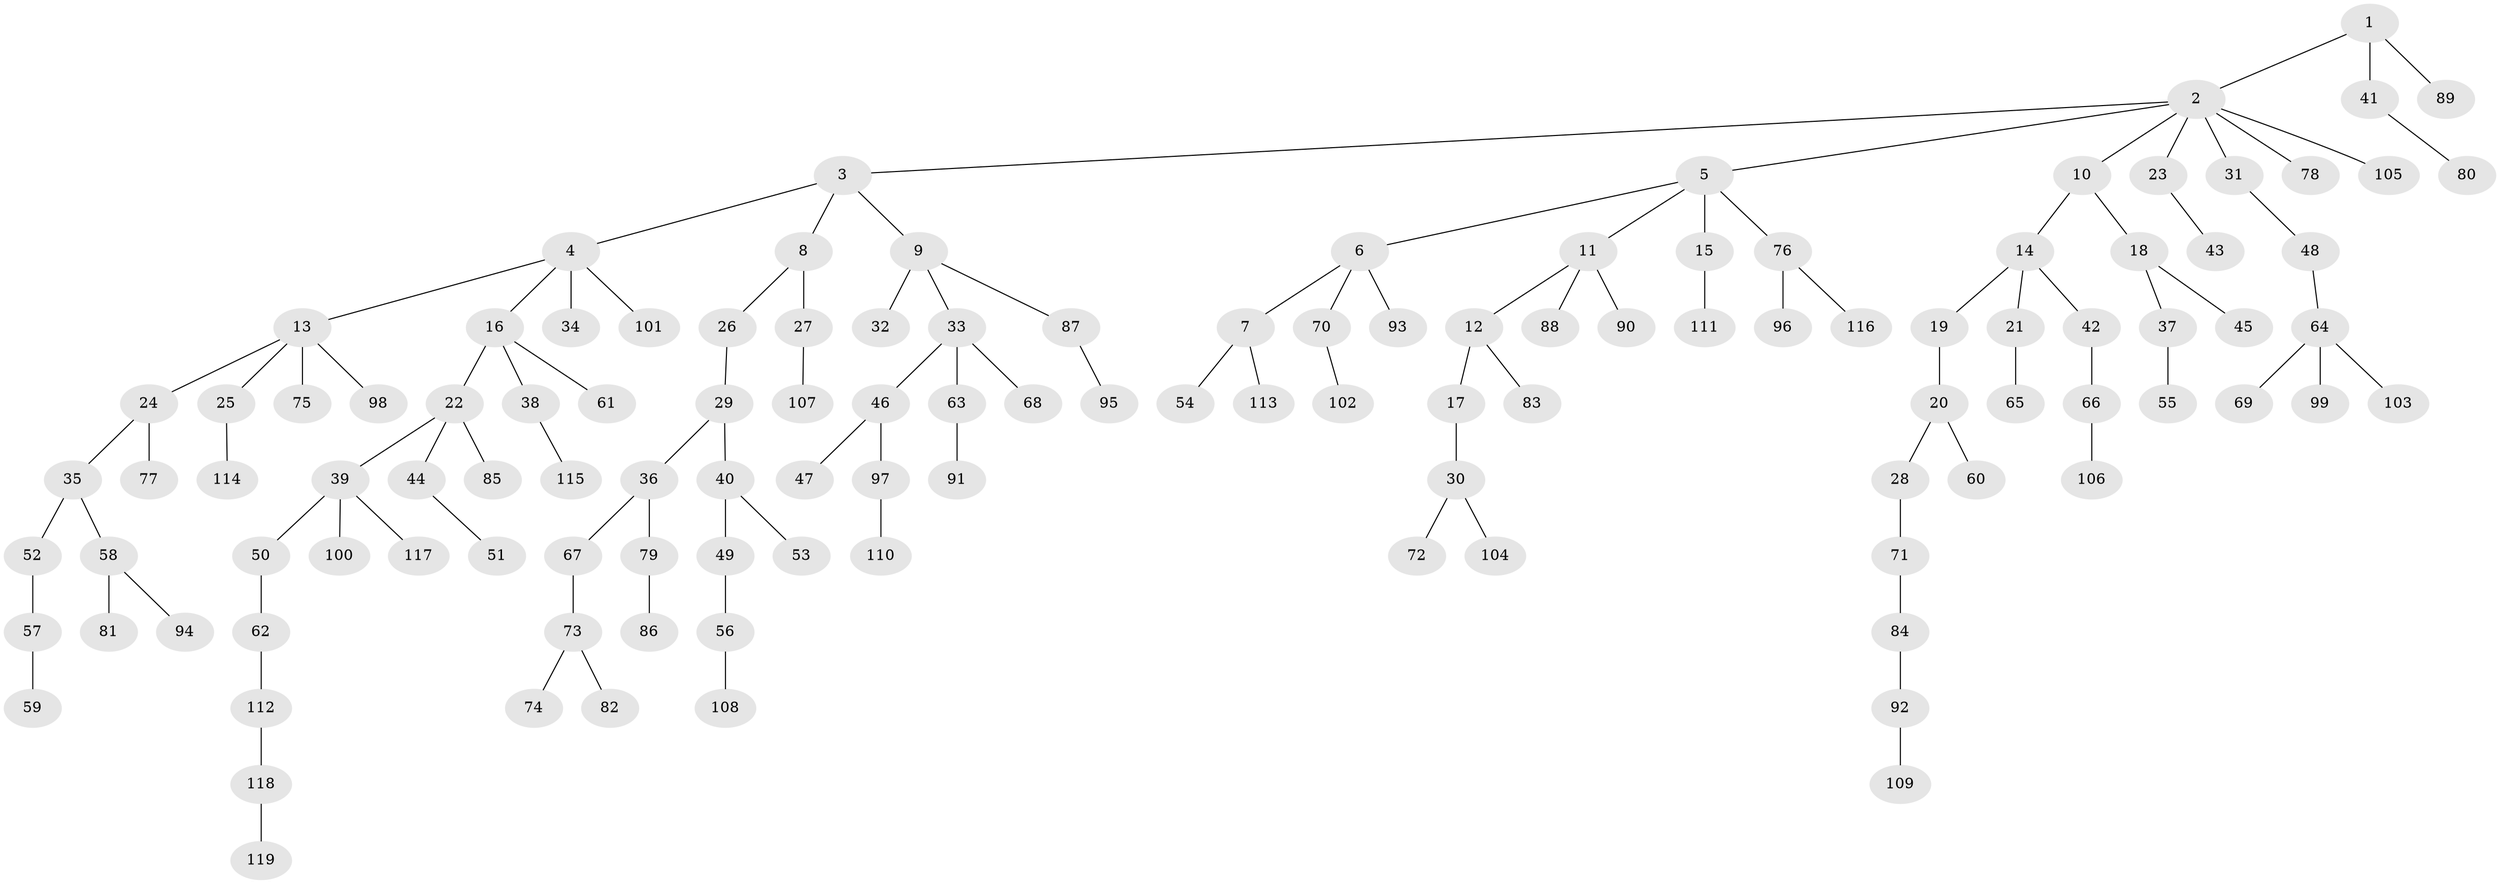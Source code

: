 // coarse degree distribution, {2: 0.26229508196721313, 5: 0.04918032786885246, 4: 0.08196721311475409, 3: 0.13114754098360656, 1: 0.47540983606557374}
// Generated by graph-tools (version 1.1) at 2025/51/03/04/25 22:51:37]
// undirected, 119 vertices, 118 edges
graph export_dot {
  node [color=gray90,style=filled];
  1;
  2;
  3;
  4;
  5;
  6;
  7;
  8;
  9;
  10;
  11;
  12;
  13;
  14;
  15;
  16;
  17;
  18;
  19;
  20;
  21;
  22;
  23;
  24;
  25;
  26;
  27;
  28;
  29;
  30;
  31;
  32;
  33;
  34;
  35;
  36;
  37;
  38;
  39;
  40;
  41;
  42;
  43;
  44;
  45;
  46;
  47;
  48;
  49;
  50;
  51;
  52;
  53;
  54;
  55;
  56;
  57;
  58;
  59;
  60;
  61;
  62;
  63;
  64;
  65;
  66;
  67;
  68;
  69;
  70;
  71;
  72;
  73;
  74;
  75;
  76;
  77;
  78;
  79;
  80;
  81;
  82;
  83;
  84;
  85;
  86;
  87;
  88;
  89;
  90;
  91;
  92;
  93;
  94;
  95;
  96;
  97;
  98;
  99;
  100;
  101;
  102;
  103;
  104;
  105;
  106;
  107;
  108;
  109;
  110;
  111;
  112;
  113;
  114;
  115;
  116;
  117;
  118;
  119;
  1 -- 2;
  1 -- 41;
  1 -- 89;
  2 -- 3;
  2 -- 5;
  2 -- 10;
  2 -- 23;
  2 -- 31;
  2 -- 78;
  2 -- 105;
  3 -- 4;
  3 -- 8;
  3 -- 9;
  4 -- 13;
  4 -- 16;
  4 -- 34;
  4 -- 101;
  5 -- 6;
  5 -- 11;
  5 -- 15;
  5 -- 76;
  6 -- 7;
  6 -- 70;
  6 -- 93;
  7 -- 54;
  7 -- 113;
  8 -- 26;
  8 -- 27;
  9 -- 32;
  9 -- 33;
  9 -- 87;
  10 -- 14;
  10 -- 18;
  11 -- 12;
  11 -- 88;
  11 -- 90;
  12 -- 17;
  12 -- 83;
  13 -- 24;
  13 -- 25;
  13 -- 75;
  13 -- 98;
  14 -- 19;
  14 -- 21;
  14 -- 42;
  15 -- 111;
  16 -- 22;
  16 -- 38;
  16 -- 61;
  17 -- 30;
  18 -- 37;
  18 -- 45;
  19 -- 20;
  20 -- 28;
  20 -- 60;
  21 -- 65;
  22 -- 39;
  22 -- 44;
  22 -- 85;
  23 -- 43;
  24 -- 35;
  24 -- 77;
  25 -- 114;
  26 -- 29;
  27 -- 107;
  28 -- 71;
  29 -- 36;
  29 -- 40;
  30 -- 72;
  30 -- 104;
  31 -- 48;
  33 -- 46;
  33 -- 63;
  33 -- 68;
  35 -- 52;
  35 -- 58;
  36 -- 67;
  36 -- 79;
  37 -- 55;
  38 -- 115;
  39 -- 50;
  39 -- 100;
  39 -- 117;
  40 -- 49;
  40 -- 53;
  41 -- 80;
  42 -- 66;
  44 -- 51;
  46 -- 47;
  46 -- 97;
  48 -- 64;
  49 -- 56;
  50 -- 62;
  52 -- 57;
  56 -- 108;
  57 -- 59;
  58 -- 81;
  58 -- 94;
  62 -- 112;
  63 -- 91;
  64 -- 69;
  64 -- 99;
  64 -- 103;
  66 -- 106;
  67 -- 73;
  70 -- 102;
  71 -- 84;
  73 -- 74;
  73 -- 82;
  76 -- 96;
  76 -- 116;
  79 -- 86;
  84 -- 92;
  87 -- 95;
  92 -- 109;
  97 -- 110;
  112 -- 118;
  118 -- 119;
}

